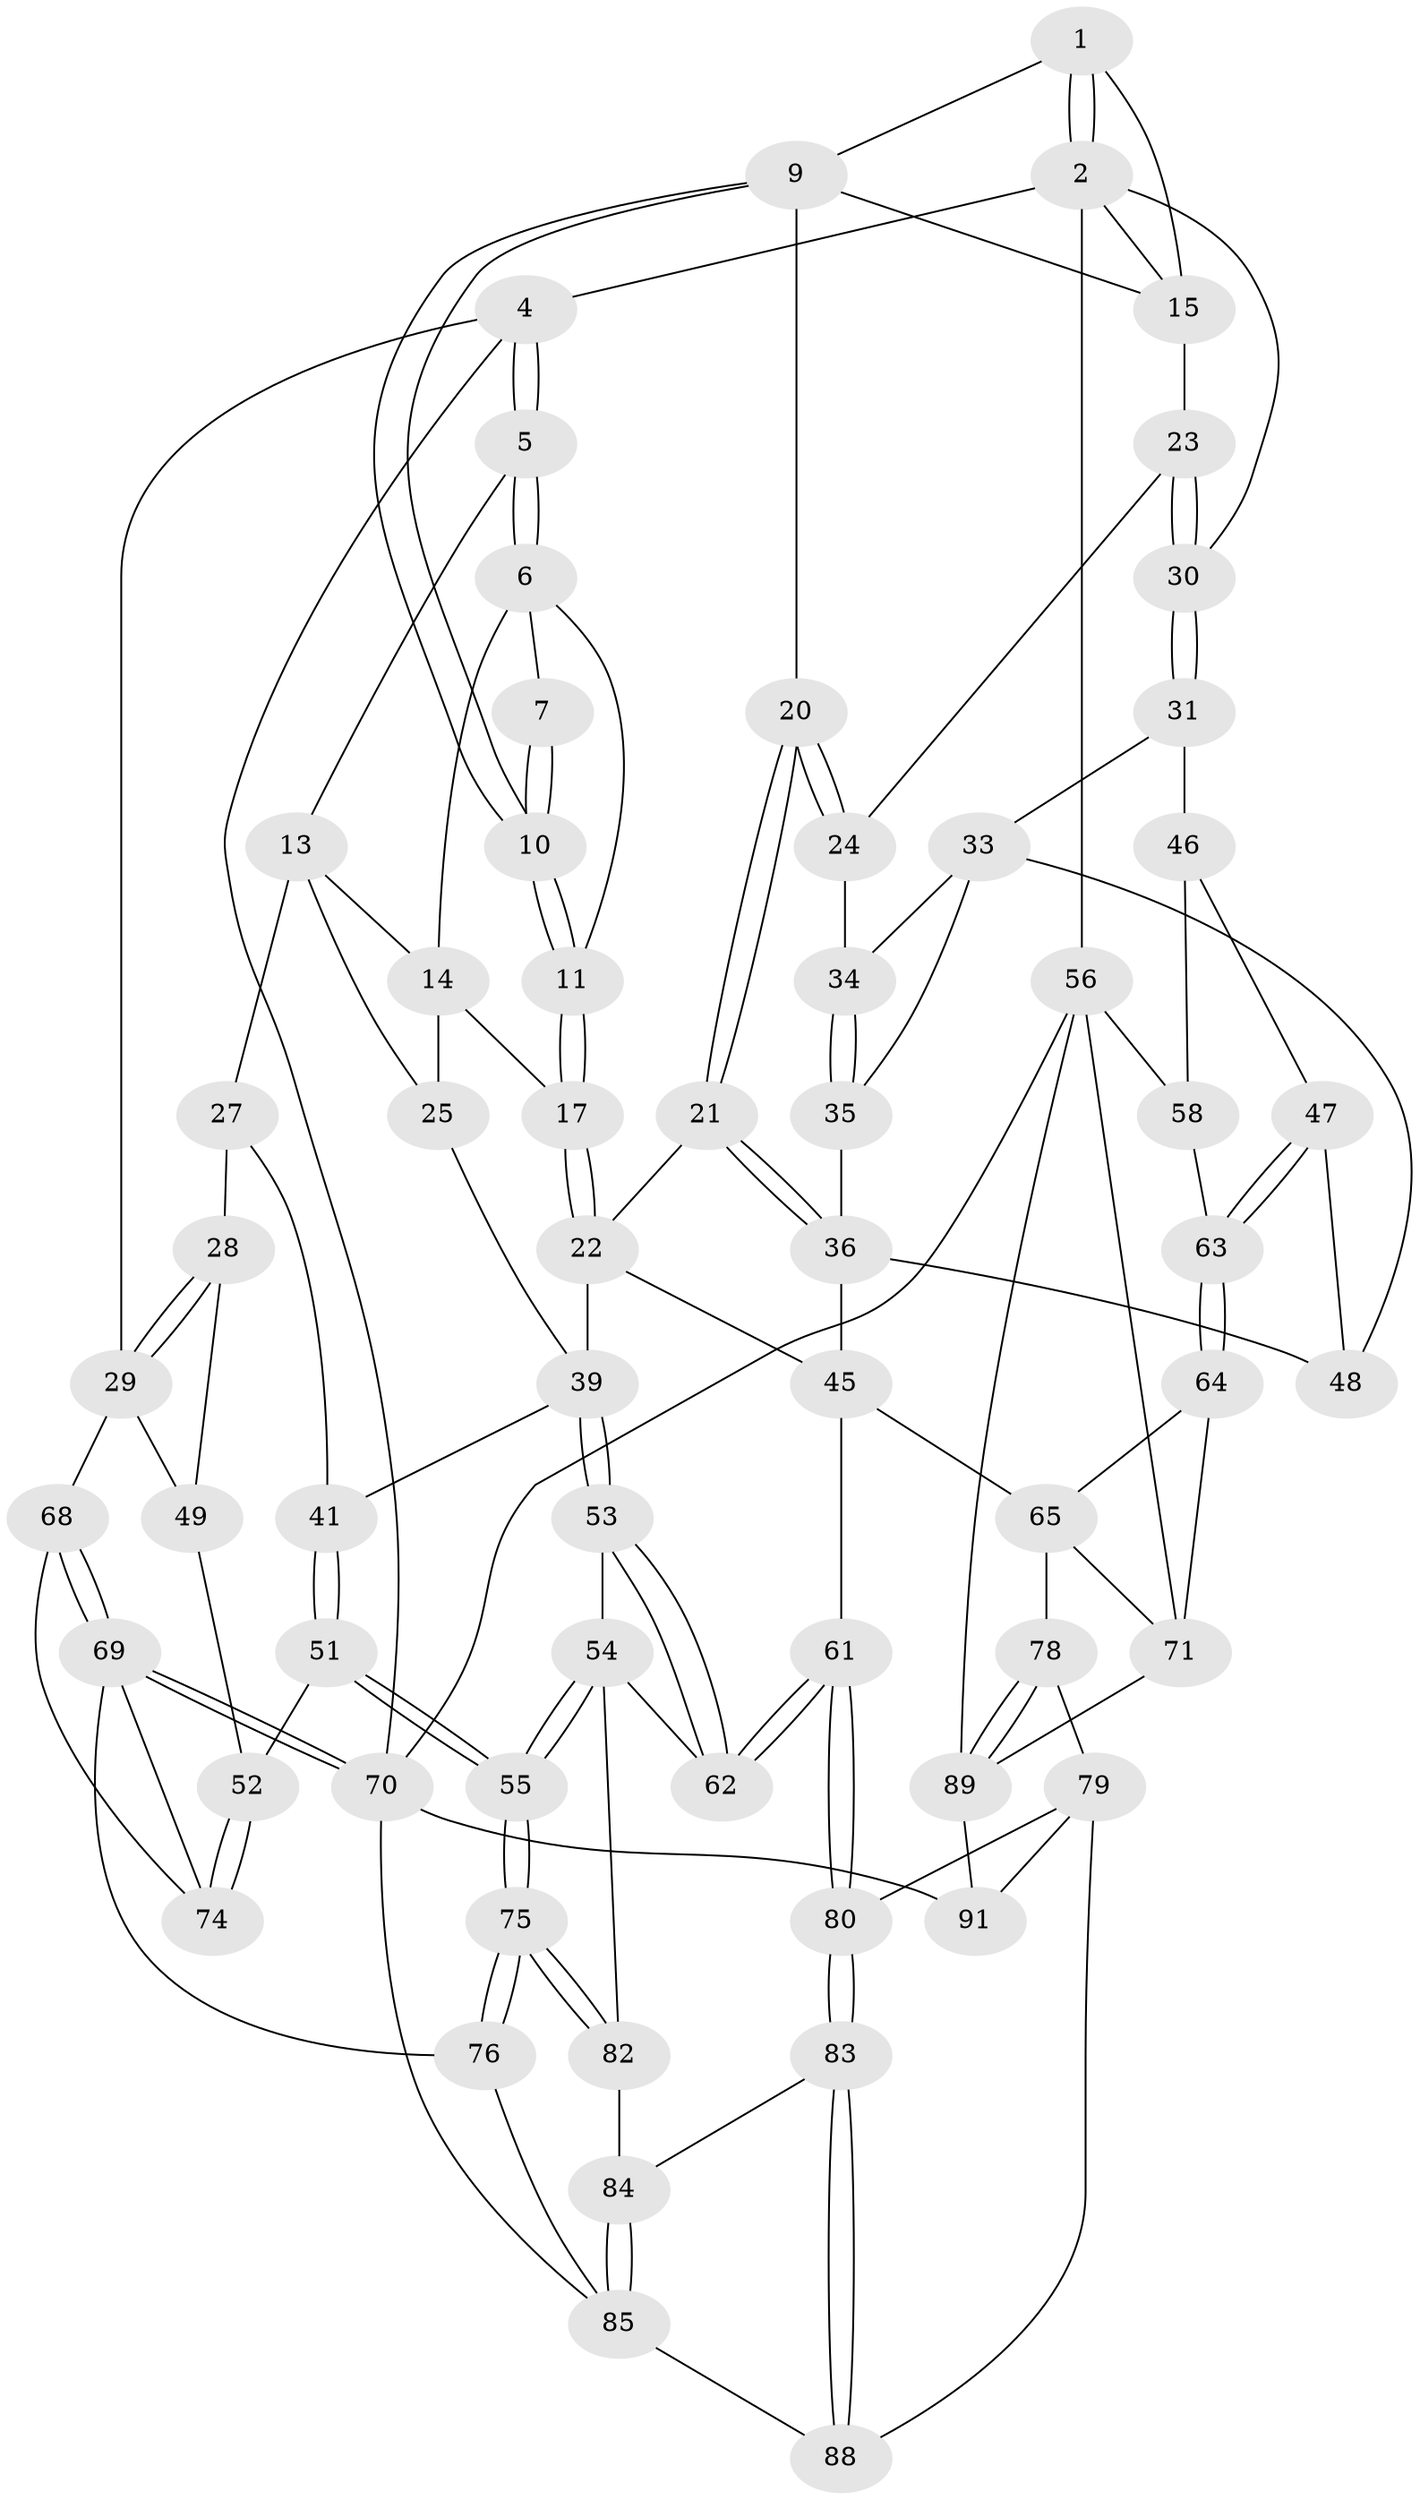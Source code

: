 // Generated by graph-tools (version 1.1) at 2025/52/02/27/25 19:52:44]
// undirected, 64 vertices, 142 edges
graph export_dot {
graph [start="1"]
  node [color=gray90,style=filled];
  1 [pos="+0.5790086168798033+0",super="+8"];
  2 [pos="+1+0",super="+3"];
  4 [pos="+0+0"];
  5 [pos="+0+0"];
  6 [pos="+0.3854617619118925+0",super="+12"];
  7 [pos="+0.42411793364534234+0"];
  9 [pos="+0.5870225592747592+0.09346413077009601",super="+19"];
  10 [pos="+0.49692466411524727+0.16573401150650396"];
  11 [pos="+0.4483140446262499+0.23012399458903823"];
  13 [pos="+0.19008325877028498+0.14952846891049046",super="+26"];
  14 [pos="+0.3355251302530127+0.06677628095969963",super="+18"];
  15 [pos="+0.7511332503394137+0.12372234854268631",super="+16"];
  17 [pos="+0.42942166869070575+0.27674577446147614"];
  20 [pos="+0.636812832584309+0.3043791509249907"];
  21 [pos="+0.5951456885663925+0.33704865317955235"];
  22 [pos="+0.4863042724890098+0.3198873638594942",super="+38"];
  23 [pos="+0.8205920301942018+0.25136285635033123"];
  24 [pos="+0.8133615566740349+0.26861621861969415"];
  25 [pos="+0.31558766260705556+0.28763804737879484"];
  27 [pos="+0.1668690375212047+0.3173636688089024",super="+42"];
  28 [pos="+0.01964284066567846+0.3335944837736438",super="+43"];
  29 [pos="+0+0.30690904589452944",super="+50"];
  30 [pos="+1+0.266892956879683"];
  31 [pos="+1+0.38212041762636345",super="+32"];
  33 [pos="+0.8631550703159739+0.3290374154317696",super="+37"];
  34 [pos="+0.8205891716388067+0.2839481245212884"];
  35 [pos="+0.777721073284742+0.41081493619890513"];
  36 [pos="+0.6450503334601866+0.44910711265546044",super="+44"];
  39 [pos="+0.4269149286678398+0.5490186511023823",super="+40"];
  41 [pos="+0.2572887303610754+0.5275973720183802"];
  45 [pos="+0.6116369278885595+0.6194907512020592",super="+60"];
  46 [pos="+0.8667963937884492+0.5319473156492743",super="+59"];
  47 [pos="+0.8512452436009186+0.5431013118755778"];
  48 [pos="+0.8423127411983931+0.5385101276952545"];
  49 [pos="+0.07607211569082666+0.5924792017513906"];
  51 [pos="+0.2106379537623648+0.6629418511192979"];
  52 [pos="+0.17594923202034143+0.6602027737649591"];
  53 [pos="+0.37666319428021994+0.6456803842885938"];
  54 [pos="+0.31350954629967437+0.7019869994462996",super="+81"];
  55 [pos="+0.2689629767106373+0.7132828584686125"];
  56 [pos="+1+1",super="+57"];
  58 [pos="+1+0.6041879371460607"];
  61 [pos="+0.5691146559840182+0.7328234160175117"];
  62 [pos="+0.5418949279832278+0.7349406405708425"];
  63 [pos="+0.8550525029578072+0.5527670000796451",super="+66"];
  64 [pos="+0.7565875690067144+0.7032074159170879",super="+67"];
  65 [pos="+0.7145238338278018+0.6999840657301283",super="+73"];
  68 [pos="+0+0.6576761838763125"];
  69 [pos="+0+1",super="+77"];
  70 [pos="+0+1",super="+92"];
  71 [pos="+0.9503608351889439+0.8217403290265667",super="+72"];
  74 [pos="+0.08517230826300265+0.7642215918532341"];
  75 [pos="+0.25723653074329716+0.8790865586142956"];
  76 [pos="+0.25462854139865754+0.8835886933096349"];
  78 [pos="+0.6707971069679708+0.8570930122338786"];
  79 [pos="+0.6679353575403949+0.8558057696337438",super="+87"];
  80 [pos="+0.5840366955148683+0.8106034689414915"];
  82 [pos="+0.4106588147843983+0.858580349404832"];
  83 [pos="+0.5610263480410063+0.8479757635990994"];
  84 [pos="+0.4144339991109815+0.8615557974294071"];
  85 [pos="+0.4405782003207902+0.9194110663492006",super="+86"];
  88 [pos="+0.5445008438770775+0.9222589815661518"];
  89 [pos="+0.7118629750681188+1",super="+90"];
  91 [pos="+0.6024163522276988+1"];
  1 -- 2;
  1 -- 2;
  1 -- 9;
  1 -- 15;
  2 -- 15;
  2 -- 56;
  2 -- 4;
  2 -- 30;
  4 -- 5;
  4 -- 5;
  4 -- 29;
  4 -- 70;
  5 -- 6;
  5 -- 6;
  5 -- 13;
  6 -- 7;
  6 -- 11;
  6 -- 14;
  7 -- 10;
  7 -- 10;
  9 -- 10;
  9 -- 10;
  9 -- 20;
  9 -- 15;
  10 -- 11;
  10 -- 11;
  11 -- 17;
  11 -- 17;
  13 -- 14;
  13 -- 25;
  13 -- 27;
  14 -- 17;
  14 -- 25;
  15 -- 23;
  17 -- 22;
  17 -- 22;
  20 -- 21;
  20 -- 21;
  20 -- 24;
  20 -- 24;
  21 -- 22;
  21 -- 36;
  21 -- 36;
  22 -- 45;
  22 -- 39;
  23 -- 24;
  23 -- 30;
  23 -- 30;
  24 -- 34;
  25 -- 39;
  27 -- 28 [weight=2];
  27 -- 41;
  28 -- 29;
  28 -- 29;
  28 -- 49;
  29 -- 49;
  29 -- 68;
  30 -- 31;
  30 -- 31;
  31 -- 46 [weight=2];
  31 -- 33;
  33 -- 34;
  33 -- 48;
  33 -- 35;
  34 -- 35;
  34 -- 35;
  35 -- 36;
  36 -- 48;
  36 -- 45;
  39 -- 53;
  39 -- 53;
  39 -- 41;
  41 -- 51;
  41 -- 51;
  45 -- 65;
  45 -- 61;
  46 -- 47;
  46 -- 58;
  47 -- 48;
  47 -- 63;
  47 -- 63;
  49 -- 52;
  51 -- 52;
  51 -- 55;
  51 -- 55;
  52 -- 74;
  52 -- 74;
  53 -- 54;
  53 -- 62;
  53 -- 62;
  54 -- 55;
  54 -- 55;
  54 -- 62;
  54 -- 82;
  55 -- 75;
  55 -- 75;
  56 -- 70;
  56 -- 89;
  56 -- 58;
  56 -- 71;
  58 -- 63;
  61 -- 62;
  61 -- 62;
  61 -- 80;
  61 -- 80;
  63 -- 64 [weight=2];
  63 -- 64;
  64 -- 65;
  64 -- 71;
  65 -- 78;
  65 -- 71;
  68 -- 69;
  68 -- 69;
  68 -- 74;
  69 -- 70;
  69 -- 70;
  69 -- 74;
  69 -- 76;
  70 -- 91;
  70 -- 85;
  71 -- 89;
  75 -- 76;
  75 -- 76;
  75 -- 82;
  75 -- 82;
  76 -- 85;
  78 -- 79;
  78 -- 89;
  78 -- 89;
  79 -- 80;
  79 -- 88;
  79 -- 91;
  80 -- 83;
  80 -- 83;
  82 -- 84;
  83 -- 84;
  83 -- 88;
  83 -- 88;
  84 -- 85;
  84 -- 85;
  85 -- 88;
  89 -- 91;
}
